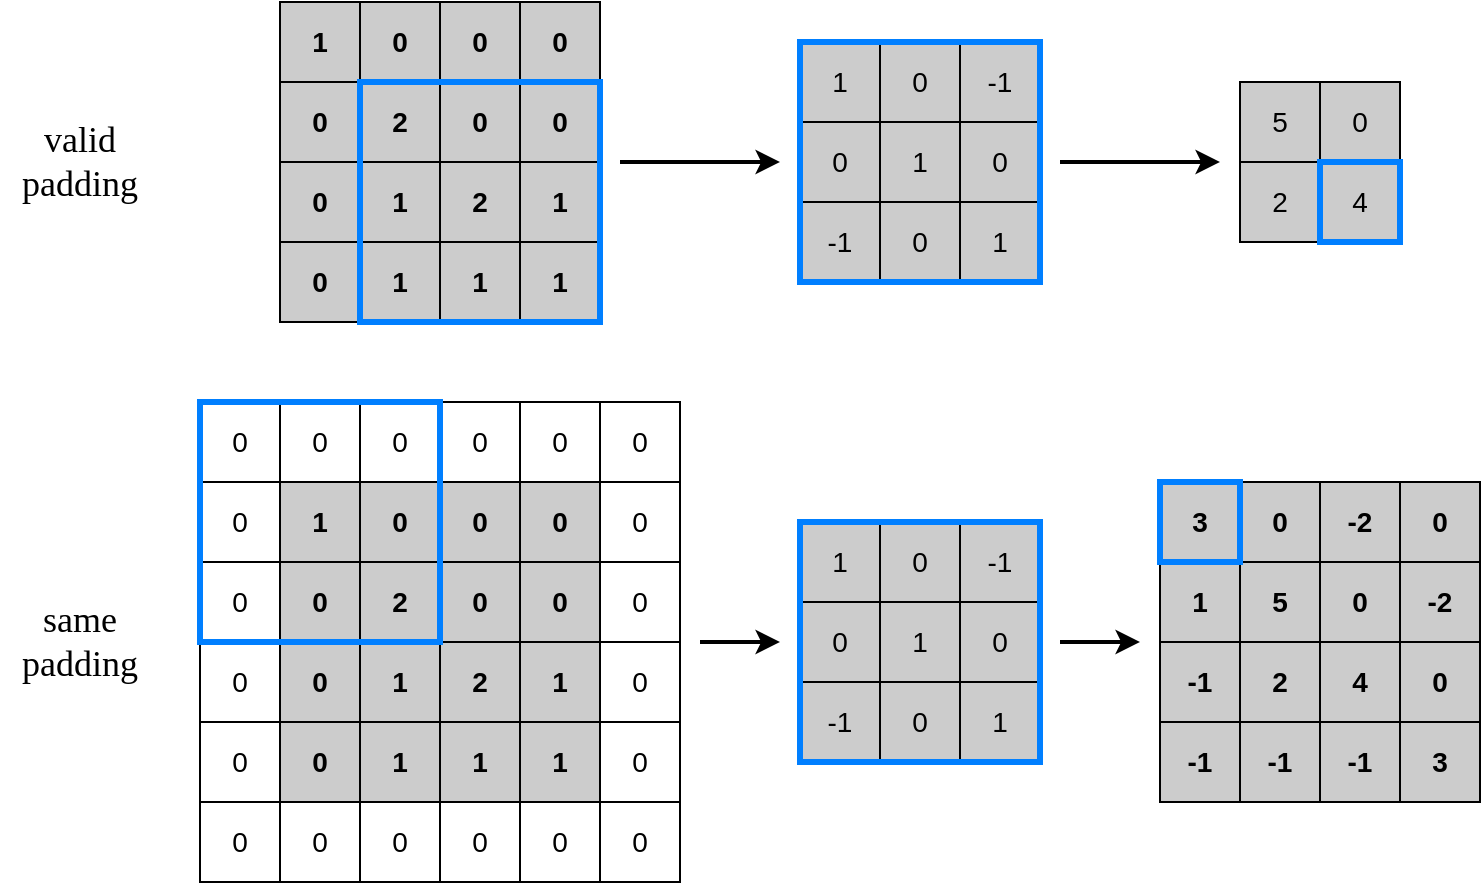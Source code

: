 <mxfile version="13.2.6" type="device"><diagram id="fY1mkJ0T4WxgWe5a5yDE" name="Page-1"><mxGraphModel dx="1125" dy="615" grid="1" gridSize="10" guides="1" tooltips="1" connect="1" arrows="1" fold="1" page="1" pageScale="1" pageWidth="827" pageHeight="1169" math="0" shadow="0"><root><mxCell id="0"/><mxCell id="1" parent="0"/><mxCell id="ZoV1RPNN3Z-B_fgHKZnz-1" value="1" style="whiteSpace=wrap;html=1;aspect=fixed;horizontal=1;verticalAlign=middle;fontSize=14;fillColor=#CCCCCC;fontStyle=1" vertex="1" parent="1"><mxGeometry x="200" y="80" width="40" height="40" as="geometry"/></mxCell><mxCell id="ZoV1RPNN3Z-B_fgHKZnz-5" value="0" style="whiteSpace=wrap;html=1;aspect=fixed;horizontal=1;verticalAlign=middle;fontSize=14;fillColor=#CCCCCC;fontStyle=1" vertex="1" parent="1"><mxGeometry x="240" y="80" width="40" height="40" as="geometry"/></mxCell><mxCell id="ZoV1RPNN3Z-B_fgHKZnz-6" value="0" style="whiteSpace=wrap;html=1;aspect=fixed;horizontal=1;verticalAlign=middle;fontSize=14;fillColor=#CCCCCC;fontStyle=1" vertex="1" parent="1"><mxGeometry x="280" y="80" width="40" height="40" as="geometry"/></mxCell><mxCell id="ZoV1RPNN3Z-B_fgHKZnz-7" value="0" style="whiteSpace=wrap;html=1;aspect=fixed;horizontal=1;verticalAlign=middle;fontSize=14;fillColor=#CCCCCC;fontStyle=1" vertex="1" parent="1"><mxGeometry x="320" y="80" width="40" height="40" as="geometry"/></mxCell><mxCell id="ZoV1RPNN3Z-B_fgHKZnz-8" value="0" style="whiteSpace=wrap;html=1;aspect=fixed;horizontal=1;verticalAlign=middle;fontSize=14;fillColor=#CCCCCC;fontStyle=1" vertex="1" parent="1"><mxGeometry x="200" y="120" width="40" height="40" as="geometry"/></mxCell><mxCell id="ZoV1RPNN3Z-B_fgHKZnz-9" value="2" style="whiteSpace=wrap;html=1;aspect=fixed;horizontal=1;verticalAlign=middle;fontSize=14;fillColor=#CCCCCC;fontStyle=1" vertex="1" parent="1"><mxGeometry x="240" y="120" width="40" height="40" as="geometry"/></mxCell><mxCell id="ZoV1RPNN3Z-B_fgHKZnz-10" value="0" style="whiteSpace=wrap;html=1;aspect=fixed;horizontal=1;verticalAlign=middle;fontSize=14;fillColor=#CCCCCC;fontStyle=1" vertex="1" parent="1"><mxGeometry x="280" y="120" width="40" height="40" as="geometry"/></mxCell><mxCell id="ZoV1RPNN3Z-B_fgHKZnz-11" value="0" style="whiteSpace=wrap;html=1;aspect=fixed;horizontal=1;verticalAlign=middle;fontSize=14;fillColor=#CCCCCC;fontStyle=1" vertex="1" parent="1"><mxGeometry x="320" y="120" width="40" height="40" as="geometry"/></mxCell><mxCell id="ZoV1RPNN3Z-B_fgHKZnz-12" value="0" style="whiteSpace=wrap;html=1;aspect=fixed;horizontal=1;verticalAlign=middle;fontSize=14;fillColor=#CCCCCC;fontStyle=1" vertex="1" parent="1"><mxGeometry x="200" y="160" width="40" height="40" as="geometry"/></mxCell><mxCell id="ZoV1RPNN3Z-B_fgHKZnz-13" value="1" style="whiteSpace=wrap;html=1;aspect=fixed;horizontal=1;verticalAlign=middle;fontSize=14;fillColor=#CCCCCC;fontStyle=1" vertex="1" parent="1"><mxGeometry x="240" y="160" width="40" height="40" as="geometry"/></mxCell><mxCell id="ZoV1RPNN3Z-B_fgHKZnz-14" value="2" style="whiteSpace=wrap;html=1;aspect=fixed;horizontal=1;verticalAlign=middle;fontSize=14;fillColor=#CCCCCC;fontStyle=1" vertex="1" parent="1"><mxGeometry x="280" y="160" width="40" height="40" as="geometry"/></mxCell><mxCell id="ZoV1RPNN3Z-B_fgHKZnz-15" value="1" style="whiteSpace=wrap;html=1;aspect=fixed;horizontal=1;verticalAlign=middle;fontSize=14;fillColor=#CCCCCC;fontStyle=1" vertex="1" parent="1"><mxGeometry x="320" y="160" width="40" height="40" as="geometry"/></mxCell><mxCell id="ZoV1RPNN3Z-B_fgHKZnz-16" value="0" style="whiteSpace=wrap;html=1;aspect=fixed;horizontal=1;verticalAlign=middle;fontSize=14;fillColor=#CCCCCC;fontStyle=1" vertex="1" parent="1"><mxGeometry x="200" y="200" width="40" height="40" as="geometry"/></mxCell><mxCell id="ZoV1RPNN3Z-B_fgHKZnz-17" value="1" style="whiteSpace=wrap;html=1;aspect=fixed;horizontal=1;verticalAlign=middle;fontSize=14;fillColor=#CCCCCC;fontStyle=1" vertex="1" parent="1"><mxGeometry x="240" y="200" width="40" height="40" as="geometry"/></mxCell><mxCell id="ZoV1RPNN3Z-B_fgHKZnz-18" value="1" style="whiteSpace=wrap;html=1;aspect=fixed;horizontal=1;verticalAlign=middle;fontSize=14;fillColor=#CCCCCC;fontStyle=1" vertex="1" parent="1"><mxGeometry x="280" y="200" width="40" height="40" as="geometry"/></mxCell><mxCell id="ZoV1RPNN3Z-B_fgHKZnz-19" value="1" style="whiteSpace=wrap;html=1;aspect=fixed;horizontal=1;verticalAlign=middle;fontSize=14;fillColor=#CCCCCC;fontStyle=1" vertex="1" parent="1"><mxGeometry x="320" y="200" width="40" height="40" as="geometry"/></mxCell><mxCell id="ZoV1RPNN3Z-B_fgHKZnz-36" value="0" style="whiteSpace=wrap;html=1;aspect=fixed;horizontal=1;verticalAlign=middle;fontSize=14;" vertex="1" parent="1"><mxGeometry x="160" y="280" width="40" height="40" as="geometry"/></mxCell><mxCell id="ZoV1RPNN3Z-B_fgHKZnz-37" value="0" style="whiteSpace=wrap;html=1;aspect=fixed;horizontal=1;verticalAlign=middle;fontSize=14;" vertex="1" parent="1"><mxGeometry x="200" y="280" width="40" height="40" as="geometry"/></mxCell><mxCell id="ZoV1RPNN3Z-B_fgHKZnz-38" value="0" style="whiteSpace=wrap;html=1;aspect=fixed;horizontal=1;verticalAlign=middle;fontSize=14;" vertex="1" parent="1"><mxGeometry x="240" y="280" width="40" height="40" as="geometry"/></mxCell><mxCell id="ZoV1RPNN3Z-B_fgHKZnz-39" value="0" style="whiteSpace=wrap;html=1;aspect=fixed;horizontal=1;verticalAlign=middle;fontSize=14;" vertex="1" parent="1"><mxGeometry x="280" y="280" width="40" height="40" as="geometry"/></mxCell><mxCell id="ZoV1RPNN3Z-B_fgHKZnz-40" value="0" style="whiteSpace=wrap;html=1;aspect=fixed;horizontal=1;verticalAlign=middle;fontSize=14;" vertex="1" parent="1"><mxGeometry x="320" y="280" width="40" height="40" as="geometry"/></mxCell><mxCell id="ZoV1RPNN3Z-B_fgHKZnz-41" value="0" style="whiteSpace=wrap;html=1;aspect=fixed;horizontal=1;verticalAlign=middle;fontSize=14;" vertex="1" parent="1"><mxGeometry x="360" y="280" width="40" height="40" as="geometry"/></mxCell><mxCell id="ZoV1RPNN3Z-B_fgHKZnz-42" value="0" style="whiteSpace=wrap;html=1;aspect=fixed;horizontal=1;verticalAlign=middle;fontSize=14;" vertex="1" parent="1"><mxGeometry x="360" y="320" width="40" height="40" as="geometry"/></mxCell><mxCell id="ZoV1RPNN3Z-B_fgHKZnz-43" value="0" style="whiteSpace=wrap;html=1;aspect=fixed;horizontal=1;verticalAlign=middle;fontSize=14;" vertex="1" parent="1"><mxGeometry x="160" y="320" width="40" height="40" as="geometry"/></mxCell><mxCell id="ZoV1RPNN3Z-B_fgHKZnz-44" value="0" style="whiteSpace=wrap;html=1;aspect=fixed;horizontal=1;verticalAlign=middle;fontSize=14;" vertex="1" parent="1"><mxGeometry x="160" y="360" width="40" height="40" as="geometry"/></mxCell><mxCell id="ZoV1RPNN3Z-B_fgHKZnz-45" value="0" style="whiteSpace=wrap;html=1;aspect=fixed;horizontal=1;verticalAlign=middle;fontSize=14;" vertex="1" parent="1"><mxGeometry x="160" y="400" width="40" height="40" as="geometry"/></mxCell><mxCell id="ZoV1RPNN3Z-B_fgHKZnz-46" value="0" style="whiteSpace=wrap;html=1;aspect=fixed;horizontal=1;verticalAlign=middle;fontSize=14;" vertex="1" parent="1"><mxGeometry x="160" y="440" width="40" height="40" as="geometry"/></mxCell><mxCell id="ZoV1RPNN3Z-B_fgHKZnz-47" value="0" style="whiteSpace=wrap;html=1;aspect=fixed;horizontal=1;verticalAlign=middle;fontSize=14;" vertex="1" parent="1"><mxGeometry x="160" y="480" width="40" height="40" as="geometry"/></mxCell><mxCell id="ZoV1RPNN3Z-B_fgHKZnz-48" value="0" style="whiteSpace=wrap;html=1;aspect=fixed;horizontal=1;verticalAlign=middle;fontSize=14;" vertex="1" parent="1"><mxGeometry x="200" y="480" width="40" height="40" as="geometry"/></mxCell><mxCell id="ZoV1RPNN3Z-B_fgHKZnz-49" value="0" style="whiteSpace=wrap;html=1;aspect=fixed;horizontal=1;verticalAlign=middle;fontSize=14;" vertex="1" parent="1"><mxGeometry x="240" y="480" width="40" height="40" as="geometry"/></mxCell><mxCell id="ZoV1RPNN3Z-B_fgHKZnz-50" value="0" style="whiteSpace=wrap;html=1;aspect=fixed;horizontal=1;verticalAlign=middle;fontSize=14;" vertex="1" parent="1"><mxGeometry x="280" y="480" width="40" height="40" as="geometry"/></mxCell><mxCell id="ZoV1RPNN3Z-B_fgHKZnz-51" value="0" style="whiteSpace=wrap;html=1;aspect=fixed;horizontal=1;verticalAlign=middle;fontSize=14;" vertex="1" parent="1"><mxGeometry x="320" y="480" width="40" height="40" as="geometry"/></mxCell><mxCell id="ZoV1RPNN3Z-B_fgHKZnz-52" value="0" style="whiteSpace=wrap;html=1;aspect=fixed;horizontal=1;verticalAlign=middle;fontSize=14;" vertex="1" parent="1"><mxGeometry x="360" y="480" width="40" height="40" as="geometry"/></mxCell><mxCell id="ZoV1RPNN3Z-B_fgHKZnz-53" value="0" style="whiteSpace=wrap;html=1;aspect=fixed;horizontal=1;verticalAlign=middle;fontSize=14;" vertex="1" parent="1"><mxGeometry x="360" y="440" width="40" height="40" as="geometry"/></mxCell><mxCell id="ZoV1RPNN3Z-B_fgHKZnz-54" value="0" style="whiteSpace=wrap;html=1;aspect=fixed;horizontal=1;verticalAlign=middle;fontSize=14;" vertex="1" parent="1"><mxGeometry x="360" y="400" width="40" height="40" as="geometry"/></mxCell><mxCell id="ZoV1RPNN3Z-B_fgHKZnz-55" value="0" style="whiteSpace=wrap;html=1;aspect=fixed;horizontal=1;verticalAlign=middle;fontSize=14;" vertex="1" parent="1"><mxGeometry x="360" y="360" width="40" height="40" as="geometry"/></mxCell><mxCell id="ZoV1RPNN3Z-B_fgHKZnz-56" value="1" style="whiteSpace=wrap;html=1;aspect=fixed;horizontal=1;verticalAlign=middle;fontSize=14;fillColor=#CCCCCC;fontStyle=1" vertex="1" parent="1"><mxGeometry x="200" y="320" width="40" height="40" as="geometry"/></mxCell><mxCell id="ZoV1RPNN3Z-B_fgHKZnz-57" value="0" style="whiteSpace=wrap;html=1;aspect=fixed;horizontal=1;verticalAlign=middle;fontSize=14;fillColor=#CCCCCC;fontStyle=1" vertex="1" parent="1"><mxGeometry x="240" y="320" width="40" height="40" as="geometry"/></mxCell><mxCell id="ZoV1RPNN3Z-B_fgHKZnz-58" value="0" style="whiteSpace=wrap;html=1;aspect=fixed;horizontal=1;verticalAlign=middle;fontSize=14;fillColor=#CCCCCC;fontStyle=1" vertex="1" parent="1"><mxGeometry x="280" y="320" width="40" height="40" as="geometry"/></mxCell><mxCell id="ZoV1RPNN3Z-B_fgHKZnz-59" value="0" style="whiteSpace=wrap;html=1;aspect=fixed;horizontal=1;verticalAlign=middle;fontSize=14;fillColor=#CCCCCC;fontStyle=1" vertex="1" parent="1"><mxGeometry x="320" y="320" width="40" height="40" as="geometry"/></mxCell><mxCell id="ZoV1RPNN3Z-B_fgHKZnz-60" value="0" style="whiteSpace=wrap;html=1;aspect=fixed;horizontal=1;verticalAlign=middle;fontSize=14;fillColor=#CCCCCC;fontStyle=1" vertex="1" parent="1"><mxGeometry x="200" y="360" width="40" height="40" as="geometry"/></mxCell><mxCell id="ZoV1RPNN3Z-B_fgHKZnz-61" value="2" style="whiteSpace=wrap;html=1;aspect=fixed;horizontal=1;verticalAlign=middle;fontSize=14;fillColor=#CCCCCC;fontStyle=1" vertex="1" parent="1"><mxGeometry x="240" y="360" width="40" height="40" as="geometry"/></mxCell><mxCell id="ZoV1RPNN3Z-B_fgHKZnz-62" value="0" style="whiteSpace=wrap;html=1;aspect=fixed;horizontal=1;verticalAlign=middle;fontSize=14;fillColor=#CCCCCC;fontStyle=1" vertex="1" parent="1"><mxGeometry x="280" y="360" width="40" height="40" as="geometry"/></mxCell><mxCell id="ZoV1RPNN3Z-B_fgHKZnz-63" value="0" style="whiteSpace=wrap;html=1;aspect=fixed;horizontal=1;verticalAlign=middle;fontSize=14;fillColor=#CCCCCC;fontStyle=1" vertex="1" parent="1"><mxGeometry x="320" y="360" width="40" height="40" as="geometry"/></mxCell><mxCell id="ZoV1RPNN3Z-B_fgHKZnz-64" value="0" style="whiteSpace=wrap;html=1;aspect=fixed;horizontal=1;verticalAlign=middle;fontSize=14;fillColor=#CCCCCC;fontStyle=1" vertex="1" parent="1"><mxGeometry x="200" y="400" width="40" height="40" as="geometry"/></mxCell><mxCell id="ZoV1RPNN3Z-B_fgHKZnz-65" value="1" style="whiteSpace=wrap;html=1;aspect=fixed;horizontal=1;verticalAlign=middle;fontSize=14;fillColor=#CCCCCC;fontStyle=1" vertex="1" parent="1"><mxGeometry x="240" y="400" width="40" height="40" as="geometry"/></mxCell><mxCell id="ZoV1RPNN3Z-B_fgHKZnz-66" value="2" style="whiteSpace=wrap;html=1;aspect=fixed;horizontal=1;verticalAlign=middle;fontSize=14;fillColor=#CCCCCC;fontStyle=1" vertex="1" parent="1"><mxGeometry x="280" y="400" width="40" height="40" as="geometry"/></mxCell><mxCell id="ZoV1RPNN3Z-B_fgHKZnz-67" value="1" style="whiteSpace=wrap;html=1;aspect=fixed;horizontal=1;verticalAlign=middle;fontSize=14;fillColor=#CCCCCC;fontStyle=1" vertex="1" parent="1"><mxGeometry x="320" y="400" width="40" height="40" as="geometry"/></mxCell><mxCell id="ZoV1RPNN3Z-B_fgHKZnz-68" value="0" style="whiteSpace=wrap;html=1;aspect=fixed;horizontal=1;verticalAlign=middle;fontSize=14;fillColor=#CCCCCC;fontStyle=1" vertex="1" parent="1"><mxGeometry x="200" y="440" width="40" height="40" as="geometry"/></mxCell><mxCell id="ZoV1RPNN3Z-B_fgHKZnz-69" value="1" style="whiteSpace=wrap;html=1;aspect=fixed;horizontal=1;verticalAlign=middle;fontSize=14;fillColor=#CCCCCC;fontStyle=1" vertex="1" parent="1"><mxGeometry x="240" y="440" width="40" height="40" as="geometry"/></mxCell><mxCell id="ZoV1RPNN3Z-B_fgHKZnz-70" value="1" style="whiteSpace=wrap;html=1;aspect=fixed;horizontal=1;verticalAlign=middle;fontSize=14;fillColor=#CCCCCC;fontStyle=1" vertex="1" parent="1"><mxGeometry x="280" y="440" width="40" height="40" as="geometry"/></mxCell><mxCell id="ZoV1RPNN3Z-B_fgHKZnz-71" value="1" style="whiteSpace=wrap;html=1;aspect=fixed;horizontal=1;verticalAlign=middle;fontSize=14;fillColor=#CCCCCC;fontStyle=1" vertex="1" parent="1"><mxGeometry x="320" y="440" width="40" height="40" as="geometry"/></mxCell><mxCell id="ZoV1RPNN3Z-B_fgHKZnz-73" value="1" style="whiteSpace=wrap;html=1;aspect=fixed;fillColor=#CCCCCC;fontSize=14;" vertex="1" parent="1"><mxGeometry x="460" y="100" width="40" height="40" as="geometry"/></mxCell><mxCell id="ZoV1RPNN3Z-B_fgHKZnz-74" value="0" style="whiteSpace=wrap;html=1;aspect=fixed;fillColor=#CCCCCC;fontSize=14;" vertex="1" parent="1"><mxGeometry x="460" y="140" width="40" height="40" as="geometry"/></mxCell><mxCell id="ZoV1RPNN3Z-B_fgHKZnz-75" value="-1" style="whiteSpace=wrap;html=1;aspect=fixed;fillColor=#CCCCCC;fontSize=14;" vertex="1" parent="1"><mxGeometry x="460" y="180" width="40" height="40" as="geometry"/></mxCell><mxCell id="ZoV1RPNN3Z-B_fgHKZnz-76" value="0" style="whiteSpace=wrap;html=1;aspect=fixed;fillColor=#CCCCCC;fontSize=14;" vertex="1" parent="1"><mxGeometry x="500" y="100" width="40" height="40" as="geometry"/></mxCell><mxCell id="ZoV1RPNN3Z-B_fgHKZnz-77" value="1" style="whiteSpace=wrap;html=1;aspect=fixed;fillColor=#CCCCCC;fontSize=14;" vertex="1" parent="1"><mxGeometry x="500" y="140" width="40" height="40" as="geometry"/></mxCell><mxCell id="ZoV1RPNN3Z-B_fgHKZnz-78" value="0" style="whiteSpace=wrap;html=1;aspect=fixed;fillColor=#CCCCCC;fontSize=14;" vertex="1" parent="1"><mxGeometry x="500" y="180" width="40" height="40" as="geometry"/></mxCell><mxCell id="ZoV1RPNN3Z-B_fgHKZnz-79" value="-1" style="whiteSpace=wrap;html=1;aspect=fixed;fillColor=#CCCCCC;fontSize=14;" vertex="1" parent="1"><mxGeometry x="540" y="100" width="40" height="40" as="geometry"/></mxCell><mxCell id="ZoV1RPNN3Z-B_fgHKZnz-80" value="0" style="whiteSpace=wrap;html=1;aspect=fixed;fillColor=#CCCCCC;fontSize=14;" vertex="1" parent="1"><mxGeometry x="540" y="140" width="40" height="40" as="geometry"/></mxCell><mxCell id="ZoV1RPNN3Z-B_fgHKZnz-81" value="1" style="whiteSpace=wrap;html=1;aspect=fixed;fillColor=#CCCCCC;fontSize=14;" vertex="1" parent="1"><mxGeometry x="540" y="180" width="40" height="40" as="geometry"/></mxCell><mxCell id="ZoV1RPNN3Z-B_fgHKZnz-82" value="1" style="whiteSpace=wrap;html=1;aspect=fixed;fillColor=#CCCCCC;fontSize=14;" vertex="1" parent="1"><mxGeometry x="460" y="340" width="40" height="40" as="geometry"/></mxCell><mxCell id="ZoV1RPNN3Z-B_fgHKZnz-83" value="0" style="whiteSpace=wrap;html=1;aspect=fixed;fillColor=#CCCCCC;fontSize=14;" vertex="1" parent="1"><mxGeometry x="460" y="380" width="40" height="40" as="geometry"/></mxCell><mxCell id="ZoV1RPNN3Z-B_fgHKZnz-84" value="-1" style="whiteSpace=wrap;html=1;aspect=fixed;fillColor=#CCCCCC;fontSize=14;" vertex="1" parent="1"><mxGeometry x="460" y="420" width="40" height="40" as="geometry"/></mxCell><mxCell id="ZoV1RPNN3Z-B_fgHKZnz-85" value="0" style="whiteSpace=wrap;html=1;aspect=fixed;fillColor=#CCCCCC;fontSize=14;" vertex="1" parent="1"><mxGeometry x="500" y="340" width="40" height="40" as="geometry"/></mxCell><mxCell id="ZoV1RPNN3Z-B_fgHKZnz-86" value="1" style="whiteSpace=wrap;html=1;aspect=fixed;fillColor=#CCCCCC;fontSize=14;" vertex="1" parent="1"><mxGeometry x="500" y="380" width="40" height="40" as="geometry"/></mxCell><mxCell id="ZoV1RPNN3Z-B_fgHKZnz-87" value="0" style="whiteSpace=wrap;html=1;aspect=fixed;fillColor=#CCCCCC;fontSize=14;" vertex="1" parent="1"><mxGeometry x="500" y="420" width="40" height="40" as="geometry"/></mxCell><mxCell id="ZoV1RPNN3Z-B_fgHKZnz-88" value="-1" style="whiteSpace=wrap;html=1;aspect=fixed;fillColor=#CCCCCC;fontSize=14;" vertex="1" parent="1"><mxGeometry x="540" y="340" width="40" height="40" as="geometry"/></mxCell><mxCell id="ZoV1RPNN3Z-B_fgHKZnz-89" value="0" style="whiteSpace=wrap;html=1;aspect=fixed;fillColor=#CCCCCC;fontSize=14;" vertex="1" parent="1"><mxGeometry x="540" y="380" width="40" height="40" as="geometry"/></mxCell><mxCell id="ZoV1RPNN3Z-B_fgHKZnz-90" value="1" style="whiteSpace=wrap;html=1;aspect=fixed;fillColor=#CCCCCC;fontSize=14;" vertex="1" parent="1"><mxGeometry x="540" y="420" width="40" height="40" as="geometry"/></mxCell><mxCell id="ZoV1RPNN3Z-B_fgHKZnz-91" value="5" style="whiteSpace=wrap;html=1;aspect=fixed;fillColor=#CCCCCC;fontSize=14;" vertex="1" parent="1"><mxGeometry x="680" y="120" width="40" height="40" as="geometry"/></mxCell><mxCell id="ZoV1RPNN3Z-B_fgHKZnz-92" value="0" style="whiteSpace=wrap;html=1;aspect=fixed;fillColor=#CCCCCC;fontSize=14;" vertex="1" parent="1"><mxGeometry x="720" y="120" width="40" height="40" as="geometry"/></mxCell><mxCell id="ZoV1RPNN3Z-B_fgHKZnz-93" value="2" style="whiteSpace=wrap;html=1;aspect=fixed;fillColor=#CCCCCC;fontSize=14;" vertex="1" parent="1"><mxGeometry x="680" y="160" width="40" height="40" as="geometry"/></mxCell><mxCell id="ZoV1RPNN3Z-B_fgHKZnz-94" value="4" style="whiteSpace=wrap;html=1;aspect=fixed;fillColor=#CCCCCC;fontSize=14;" vertex="1" parent="1"><mxGeometry x="720" y="160" width="40" height="40" as="geometry"/></mxCell><mxCell id="ZoV1RPNN3Z-B_fgHKZnz-95" value="3" style="whiteSpace=wrap;html=1;aspect=fixed;horizontal=1;verticalAlign=middle;fontSize=14;fillColor=#CCCCCC;fontStyle=1" vertex="1" parent="1"><mxGeometry x="640" y="320" width="40" height="40" as="geometry"/></mxCell><mxCell id="ZoV1RPNN3Z-B_fgHKZnz-96" value="0" style="whiteSpace=wrap;html=1;aspect=fixed;horizontal=1;verticalAlign=middle;fontSize=14;fillColor=#CCCCCC;fontStyle=1" vertex="1" parent="1"><mxGeometry x="680" y="320" width="40" height="40" as="geometry"/></mxCell><mxCell id="ZoV1RPNN3Z-B_fgHKZnz-97" value="-2" style="whiteSpace=wrap;html=1;aspect=fixed;horizontal=1;verticalAlign=middle;fontSize=14;fillColor=#CCCCCC;fontStyle=1" vertex="1" parent="1"><mxGeometry x="720" y="320" width="40" height="40" as="geometry"/></mxCell><mxCell id="ZoV1RPNN3Z-B_fgHKZnz-98" value="0" style="whiteSpace=wrap;html=1;aspect=fixed;horizontal=1;verticalAlign=middle;fontSize=14;fillColor=#CCCCCC;fontStyle=1" vertex="1" parent="1"><mxGeometry x="760" y="320" width="40" height="40" as="geometry"/></mxCell><mxCell id="ZoV1RPNN3Z-B_fgHKZnz-99" value="1" style="whiteSpace=wrap;html=1;aspect=fixed;horizontal=1;verticalAlign=middle;fontSize=14;fillColor=#CCCCCC;fontStyle=1" vertex="1" parent="1"><mxGeometry x="640" y="360" width="40" height="40" as="geometry"/></mxCell><mxCell id="ZoV1RPNN3Z-B_fgHKZnz-100" value="5" style="whiteSpace=wrap;html=1;aspect=fixed;horizontal=1;verticalAlign=middle;fontSize=14;fillColor=#CCCCCC;fontStyle=1" vertex="1" parent="1"><mxGeometry x="680" y="360" width="40" height="40" as="geometry"/></mxCell><mxCell id="ZoV1RPNN3Z-B_fgHKZnz-101" value="0" style="whiteSpace=wrap;html=1;aspect=fixed;horizontal=1;verticalAlign=middle;fontSize=14;fillColor=#CCCCCC;fontStyle=1" vertex="1" parent="1"><mxGeometry x="720" y="360" width="40" height="40" as="geometry"/></mxCell><mxCell id="ZoV1RPNN3Z-B_fgHKZnz-102" value="-2" style="whiteSpace=wrap;html=1;aspect=fixed;horizontal=1;verticalAlign=middle;fontSize=14;fillColor=#CCCCCC;fontStyle=1" vertex="1" parent="1"><mxGeometry x="760" y="360" width="40" height="40" as="geometry"/></mxCell><mxCell id="ZoV1RPNN3Z-B_fgHKZnz-103" value="-1" style="whiteSpace=wrap;html=1;aspect=fixed;horizontal=1;verticalAlign=middle;fontSize=14;fillColor=#CCCCCC;fontStyle=1" vertex="1" parent="1"><mxGeometry x="640" y="400" width="40" height="40" as="geometry"/></mxCell><mxCell id="ZoV1RPNN3Z-B_fgHKZnz-104" value="2" style="whiteSpace=wrap;html=1;aspect=fixed;horizontal=1;verticalAlign=middle;fontSize=14;fillColor=#CCCCCC;fontStyle=1" vertex="1" parent="1"><mxGeometry x="680" y="400" width="40" height="40" as="geometry"/></mxCell><mxCell id="ZoV1RPNN3Z-B_fgHKZnz-105" value="4" style="whiteSpace=wrap;html=1;aspect=fixed;horizontal=1;verticalAlign=middle;fontSize=14;fillColor=#CCCCCC;fontStyle=1" vertex="1" parent="1"><mxGeometry x="720" y="400" width="40" height="40" as="geometry"/></mxCell><mxCell id="ZoV1RPNN3Z-B_fgHKZnz-106" value="0" style="whiteSpace=wrap;html=1;aspect=fixed;horizontal=1;verticalAlign=middle;fontSize=14;fillColor=#CCCCCC;fontStyle=1" vertex="1" parent="1"><mxGeometry x="760" y="400" width="40" height="40" as="geometry"/></mxCell><mxCell id="ZoV1RPNN3Z-B_fgHKZnz-107" value="-1" style="whiteSpace=wrap;html=1;aspect=fixed;horizontal=1;verticalAlign=middle;fontSize=14;fillColor=#CCCCCC;fontStyle=1" vertex="1" parent="1"><mxGeometry x="640" y="440" width="40" height="40" as="geometry"/></mxCell><mxCell id="ZoV1RPNN3Z-B_fgHKZnz-108" value="-1" style="whiteSpace=wrap;html=1;aspect=fixed;horizontal=1;verticalAlign=middle;fontSize=14;fillColor=#CCCCCC;fontStyle=1" vertex="1" parent="1"><mxGeometry x="680" y="440" width="40" height="40" as="geometry"/></mxCell><mxCell id="ZoV1RPNN3Z-B_fgHKZnz-109" value="-1" style="whiteSpace=wrap;html=1;aspect=fixed;horizontal=1;verticalAlign=middle;fontSize=14;fillColor=#CCCCCC;fontStyle=1" vertex="1" parent="1"><mxGeometry x="720" y="440" width="40" height="40" as="geometry"/></mxCell><mxCell id="ZoV1RPNN3Z-B_fgHKZnz-110" value="3" style="whiteSpace=wrap;html=1;aspect=fixed;horizontal=1;verticalAlign=middle;fontSize=14;fillColor=#CCCCCC;fontStyle=1" vertex="1" parent="1"><mxGeometry x="760" y="440" width="40" height="40" as="geometry"/></mxCell><mxCell id="ZoV1RPNN3Z-B_fgHKZnz-111" value="" style="whiteSpace=wrap;html=1;aspect=fixed;fontSize=14;fillColor=none;strokeWidth=3;strokeColor=#007FFF;" vertex="1" parent="1"><mxGeometry x="160" y="280" width="120" height="120" as="geometry"/></mxCell><mxCell id="ZoV1RPNN3Z-B_fgHKZnz-113" value="" style="whiteSpace=wrap;html=1;aspect=fixed;fontSize=14;fillColor=none;strokeWidth=3;strokeColor=#007FFF;" vertex="1" parent="1"><mxGeometry x="460" y="340" width="120" height="120" as="geometry"/></mxCell><mxCell id="ZoV1RPNN3Z-B_fgHKZnz-114" value="" style="whiteSpace=wrap;html=1;aspect=fixed;fontSize=14;fillColor=none;strokeWidth=3;strokeColor=#007FFF;" vertex="1" parent="1"><mxGeometry x="640" y="320" width="40" height="40" as="geometry"/></mxCell><mxCell id="ZoV1RPNN3Z-B_fgHKZnz-115" value="" style="whiteSpace=wrap;html=1;aspect=fixed;fontSize=14;fillColor=none;strokeWidth=3;strokeColor=#007FFF;" vertex="1" parent="1"><mxGeometry x="240" y="120" width="120" height="120" as="geometry"/></mxCell><mxCell id="ZoV1RPNN3Z-B_fgHKZnz-117" value="" style="whiteSpace=wrap;html=1;aspect=fixed;fontSize=14;fillColor=none;strokeWidth=3;strokeColor=#007FFF;" vertex="1" parent="1"><mxGeometry x="460" y="100" width="120" height="120" as="geometry"/></mxCell><mxCell id="ZoV1RPNN3Z-B_fgHKZnz-118" value="" style="whiteSpace=wrap;html=1;aspect=fixed;fontSize=14;fillColor=none;strokeWidth=3;strokeColor=#007FFF;" vertex="1" parent="1"><mxGeometry x="720" y="160" width="40" height="40" as="geometry"/></mxCell><mxCell id="ZoV1RPNN3Z-B_fgHKZnz-134" value="" style="endArrow=classic;html=1;strokeColor=#000000;strokeWidth=2;fontSize=14;" edge="1" parent="1"><mxGeometry width="50" height="50" relative="1" as="geometry"><mxPoint x="370" y="160" as="sourcePoint"/><mxPoint x="450" y="160" as="targetPoint"/></mxGeometry></mxCell><mxCell id="ZoV1RPNN3Z-B_fgHKZnz-135" value="" style="endArrow=classic;html=1;strokeColor=#000000;strokeWidth=2;fontSize=14;" edge="1" parent="1"><mxGeometry width="50" height="50" relative="1" as="geometry"><mxPoint x="590" y="160" as="sourcePoint"/><mxPoint x="670" y="160" as="targetPoint"/></mxGeometry></mxCell><mxCell id="ZoV1RPNN3Z-B_fgHKZnz-136" value="" style="endArrow=classic;html=1;strokeColor=#000000;strokeWidth=2;fontSize=14;" edge="1" parent="1"><mxGeometry width="50" height="50" relative="1" as="geometry"><mxPoint x="410" y="400" as="sourcePoint"/><mxPoint x="450" y="400" as="targetPoint"/></mxGeometry></mxCell><mxCell id="ZoV1RPNN3Z-B_fgHKZnz-137" value="" style="endArrow=classic;html=1;strokeColor=#000000;strokeWidth=2;fontSize=14;" edge="1" parent="1"><mxGeometry width="50" height="50" relative="1" as="geometry"><mxPoint x="590" y="400" as="sourcePoint"/><mxPoint x="630" y="400" as="targetPoint"/></mxGeometry></mxCell><mxCell id="ZoV1RPNN3Z-B_fgHKZnz-138" value="&lt;font style=&quot;font-size: 18px&quot;&gt;valid padding&lt;/font&gt;" style="text;html=1;strokeColor=none;fillColor=none;align=center;verticalAlign=middle;whiteSpace=wrap;rounded=0;fontSize=14;fontFamily=lmodern;" vertex="1" parent="1"><mxGeometry x="60" y="150" width="80" height="20" as="geometry"/></mxCell><mxCell id="ZoV1RPNN3Z-B_fgHKZnz-139" value="&lt;font style=&quot;font-size: 18px&quot;&gt;same padding&lt;/font&gt;" style="text;html=1;strokeColor=none;fillColor=none;align=center;verticalAlign=middle;whiteSpace=wrap;rounded=0;fontSize=14;fontFamily=lmodern;" vertex="1" parent="1"><mxGeometry x="60" y="390" width="80" height="20" as="geometry"/></mxCell></root></mxGraphModel></diagram></mxfile>